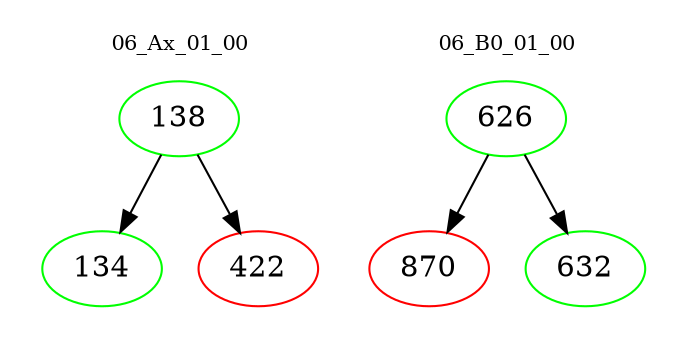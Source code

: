digraph{
subgraph cluster_0 {
color = white
label = "06_Ax_01_00";
fontsize=10;
T0_138 [label="138", color="green"]
T0_138 -> T0_134 [color="black"]
T0_134 [label="134", color="green"]
T0_138 -> T0_422 [color="black"]
T0_422 [label="422", color="red"]
}
subgraph cluster_1 {
color = white
label = "06_B0_01_00";
fontsize=10;
T1_626 [label="626", color="green"]
T1_626 -> T1_870 [color="black"]
T1_870 [label="870", color="red"]
T1_626 -> T1_632 [color="black"]
T1_632 [label="632", color="green"]
}
}
